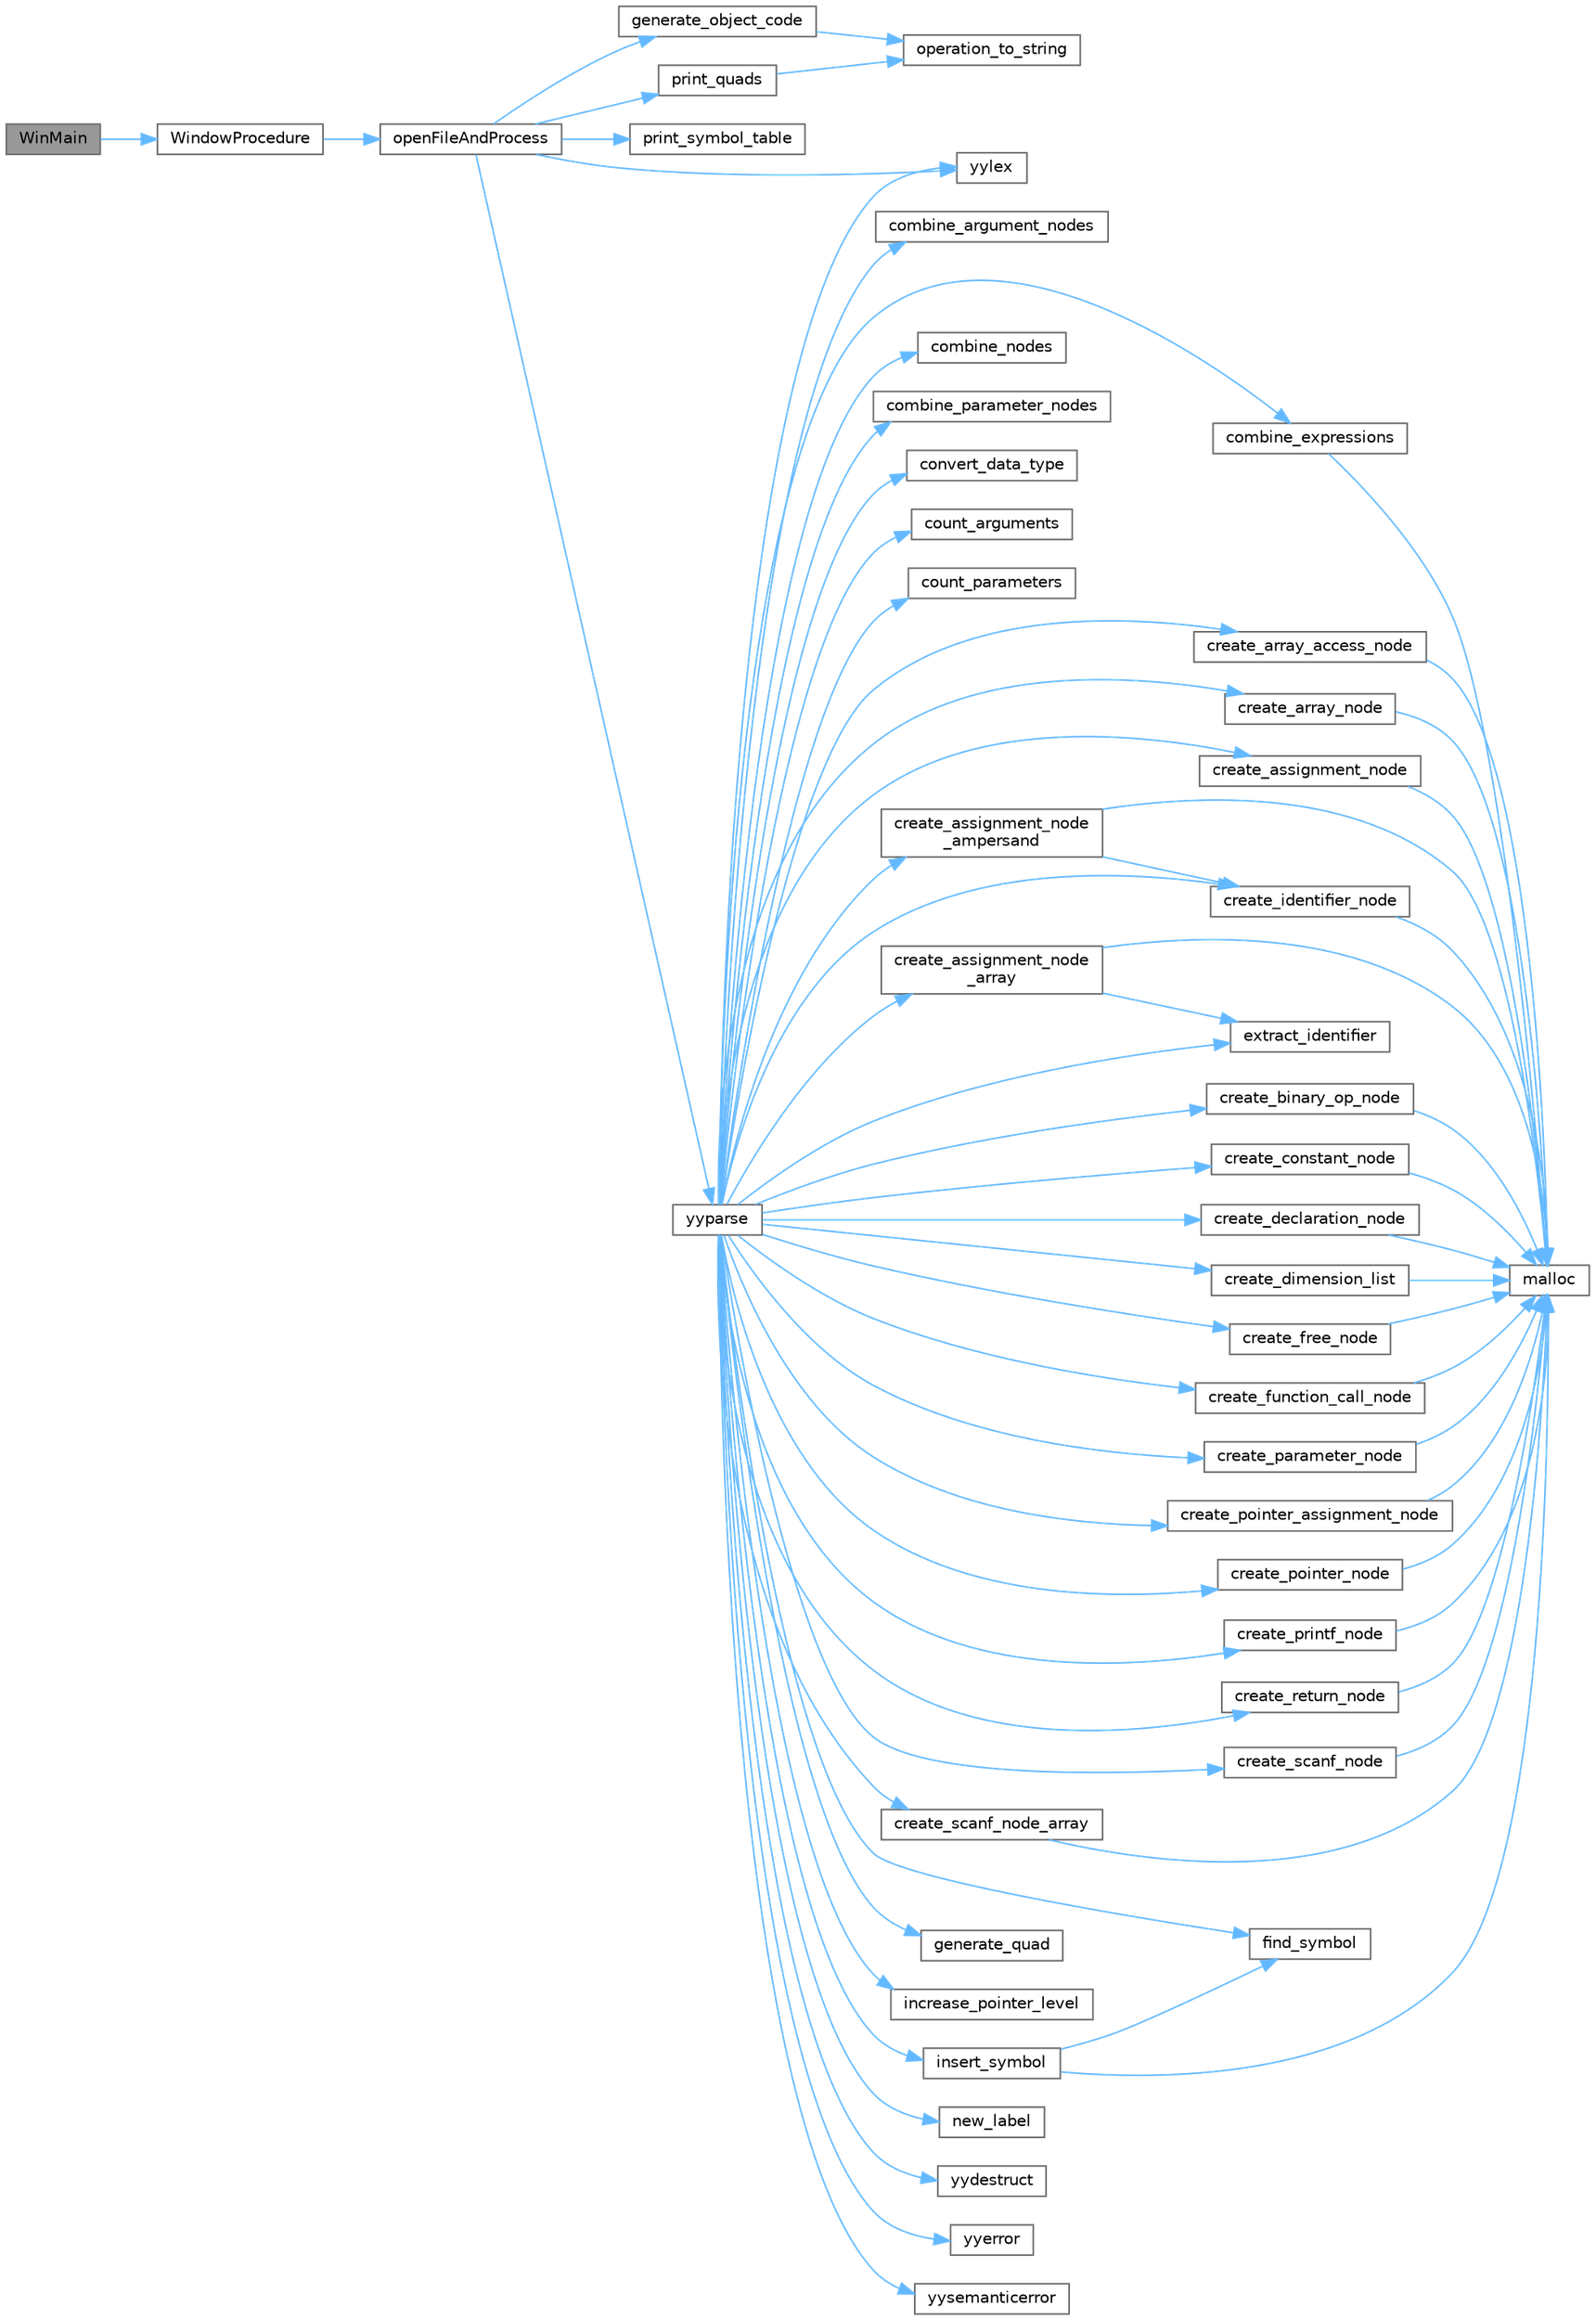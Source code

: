 digraph "WinMain"
{
 // LATEX_PDF_SIZE
  bgcolor="transparent";
  edge [fontname=Helvetica,fontsize=10,labelfontname=Helvetica,labelfontsize=10];
  node [fontname=Helvetica,fontsize=10,shape=box,height=0.2,width=0.4];
  rankdir="LR";
  Node1 [id="Node000001",label="WinMain",height=0.2,width=0.4,color="gray40", fillcolor="grey60", style="filled", fontcolor="black",tooltip=" "];
  Node1 -> Node2 [id="edge1_Node000001_Node000002",color="steelblue1",style="solid",tooltip=" "];
  Node2 [id="Node000002",label="WindowProcedure",height=0.2,width=0.4,color="grey40", fillcolor="white", style="filled",URL="$main_8c.html#ae2376d482fdba3ad9a226b40c39c37c1",tooltip=" "];
  Node2 -> Node3 [id="edge2_Node000002_Node000003",color="steelblue1",style="solid",tooltip=" "];
  Node3 [id="Node000003",label="openFileAndProcess",height=0.2,width=0.4,color="grey40", fillcolor="white", style="filled",URL="$main_8c.html#ad5142a2e50f30a3b1aa0ac54afdefcc8",tooltip=" "];
  Node3 -> Node4 [id="edge3_Node000003_Node000004",color="steelblue1",style="solid",tooltip=" "];
  Node4 [id="Node000004",label="generate_object_code",height=0.2,width=0.4,color="grey40", fillcolor="white", style="filled",URL="$codegen_8c.html#a23551f3eed37ccde1b3f43cb98b43ec4",tooltip=" "];
  Node4 -> Node5 [id="edge4_Node000004_Node000005",color="steelblue1",style="solid",tooltip=" "];
  Node5 [id="Node000005",label="operation_to_string",height=0.2,width=0.4,color="grey40", fillcolor="white", style="filled",URL="$codegen_8c.html#a7fe3f5c5d1ab7121ab78538ee10a8d25",tooltip=" "];
  Node3 -> Node6 [id="edge5_Node000003_Node000006",color="steelblue1",style="solid",tooltip=" "];
  Node6 [id="Node000006",label="print_quads",height=0.2,width=0.4,color="grey40", fillcolor="white", style="filled",URL="$codegen_8c.html#a1d2a234dde9fcbe7b244e02927c202be",tooltip=" "];
  Node6 -> Node5 [id="edge6_Node000006_Node000005",color="steelblue1",style="solid",tooltip=" "];
  Node3 -> Node7 [id="edge7_Node000003_Node000007",color="steelblue1",style="solid",tooltip=" "];
  Node7 [id="Node000007",label="print_symbol_table",height=0.2,width=0.4,color="grey40", fillcolor="white", style="filled",URL="$symbol__table_8c.html#a3aa9ef270862d4b4763644d9ae25a966",tooltip=" "];
  Node3 -> Node8 [id="edge8_Node000003_Node000008",color="steelblue1",style="solid",tooltip=" "];
  Node8 [id="Node000008",label="yylex",height=0.2,width=0.4,color="grey40", fillcolor="white", style="filled",URL="$lex_8l.html#a9a7bd1b3d14701eb97c03f3ef34deff1",tooltip=" "];
  Node3 -> Node9 [id="edge9_Node000003_Node000009",color="steelblue1",style="solid",tooltip=" "];
  Node9 [id="Node000009",label="yyparse",height=0.2,width=0.4,color="grey40", fillcolor="white", style="filled",URL="$y_8tab_8c.html#a847a2de5c1c28c9d7055a2b89ed7dad7",tooltip=" "];
  Node9 -> Node10 [id="edge10_Node000009_Node000010",color="steelblue1",style="solid",tooltip=" "];
  Node10 [id="Node000010",label="combine_argument_nodes",height=0.2,width=0.4,color="grey40", fillcolor="white", style="filled",URL="$node_8c.html#a4d42aa08956e957e8f3acd774e3eabb2",tooltip=" "];
  Node9 -> Node11 [id="edge11_Node000009_Node000011",color="steelblue1",style="solid",tooltip=" "];
  Node11 [id="Node000011",label="combine_expressions",height=0.2,width=0.4,color="grey40", fillcolor="white", style="filled",URL="$node_8c.html#aa3f28a56eaa8d5da46e2fcc9eb468e76",tooltip=" "];
  Node11 -> Node12 [id="edge12_Node000011_Node000012",color="steelblue1",style="solid",tooltip=" "];
  Node12 [id="Node000012",label="malloc",height=0.2,width=0.4,color="grey40", fillcolor="white", style="filled",URL="$y_8tab_8c.html#a8d12df60024a0ab3de3a276240433890",tooltip=" "];
  Node9 -> Node13 [id="edge13_Node000009_Node000013",color="steelblue1",style="solid",tooltip=" "];
  Node13 [id="Node000013",label="combine_nodes",height=0.2,width=0.4,color="grey40", fillcolor="white", style="filled",URL="$node_8c.html#a599ac691a1f3ac5911d737cd555062af",tooltip=" "];
  Node9 -> Node14 [id="edge14_Node000009_Node000014",color="steelblue1",style="solid",tooltip=" "];
  Node14 [id="Node000014",label="combine_parameter_nodes",height=0.2,width=0.4,color="grey40", fillcolor="white", style="filled",URL="$node_8c.html#a6f1b8025c4a43824dd18471f9bd8b001",tooltip=" "];
  Node9 -> Node15 [id="edge15_Node000009_Node000015",color="steelblue1",style="solid",tooltip=" "];
  Node15 [id="Node000015",label="convert_data_type",height=0.2,width=0.4,color="grey40", fillcolor="white", style="filled",URL="$symbol__table_8c.html#a9aeda4c2823d9137305ce1a69702b680",tooltip=" "];
  Node9 -> Node16 [id="edge16_Node000009_Node000016",color="steelblue1",style="solid",tooltip=" "];
  Node16 [id="Node000016",label="count_arguments",height=0.2,width=0.4,color="grey40", fillcolor="white", style="filled",URL="$symbol__table_8c.html#aea43bcdaa88a4f3a828278cd0a3acb5d",tooltip=" "];
  Node9 -> Node17 [id="edge17_Node000009_Node000017",color="steelblue1",style="solid",tooltip=" "];
  Node17 [id="Node000017",label="count_parameters",height=0.2,width=0.4,color="grey40", fillcolor="white", style="filled",URL="$symbol__table_8c.html#a42cd06f2552569b906899adfd14c69ca",tooltip=" "];
  Node9 -> Node18 [id="edge18_Node000009_Node000018",color="steelblue1",style="solid",tooltip=" "];
  Node18 [id="Node000018",label="create_array_access_node",height=0.2,width=0.4,color="grey40", fillcolor="white", style="filled",URL="$node_8c.html#ab57215fbcb8448ebee01c5585d5d7ce9",tooltip=" "];
  Node18 -> Node12 [id="edge19_Node000018_Node000012",color="steelblue1",style="solid",tooltip=" "];
  Node9 -> Node19 [id="edge20_Node000009_Node000019",color="steelblue1",style="solid",tooltip=" "];
  Node19 [id="Node000019",label="create_array_node",height=0.2,width=0.4,color="grey40", fillcolor="white", style="filled",URL="$node_8c.html#a9987179468f23d6f35634bdb08391ffa",tooltip=" "];
  Node19 -> Node12 [id="edge21_Node000019_Node000012",color="steelblue1",style="solid",tooltip=" "];
  Node9 -> Node20 [id="edge22_Node000009_Node000020",color="steelblue1",style="solid",tooltip=" "];
  Node20 [id="Node000020",label="create_assignment_node",height=0.2,width=0.4,color="grey40", fillcolor="white", style="filled",URL="$node_8c.html#a0450cc59e6298fe89b9d154e26ac4c3b",tooltip=" "];
  Node20 -> Node12 [id="edge23_Node000020_Node000012",color="steelblue1",style="solid",tooltip=" "];
  Node9 -> Node21 [id="edge24_Node000009_Node000021",color="steelblue1",style="solid",tooltip=" "];
  Node21 [id="Node000021",label="create_assignment_node\l_ampersand",height=0.2,width=0.4,color="grey40", fillcolor="white", style="filled",URL="$node_8c.html#a01b1b40eee52593d313b0d489fd637df",tooltip=" "];
  Node21 -> Node22 [id="edge25_Node000021_Node000022",color="steelblue1",style="solid",tooltip=" "];
  Node22 [id="Node000022",label="create_identifier_node",height=0.2,width=0.4,color="grey40", fillcolor="white", style="filled",URL="$node_8c.html#a89ffafae35eda27ae402f98ff3ee7e0d",tooltip=" "];
  Node22 -> Node12 [id="edge26_Node000022_Node000012",color="steelblue1",style="solid",tooltip=" "];
  Node21 -> Node12 [id="edge27_Node000021_Node000012",color="steelblue1",style="solid",tooltip=" "];
  Node9 -> Node23 [id="edge28_Node000009_Node000023",color="steelblue1",style="solid",tooltip=" "];
  Node23 [id="Node000023",label="create_assignment_node\l_array",height=0.2,width=0.4,color="grey40", fillcolor="white", style="filled",URL="$node_8c.html#a9436b440fcaf11821429fcb26861f86e",tooltip=" "];
  Node23 -> Node24 [id="edge29_Node000023_Node000024",color="steelblue1",style="solid",tooltip=" "];
  Node24 [id="Node000024",label="extract_identifier",height=0.2,width=0.4,color="grey40", fillcolor="white", style="filled",URL="$node_8c.html#ad05894a60dc02cb72c110720d1a41b34",tooltip=" "];
  Node23 -> Node12 [id="edge30_Node000023_Node000012",color="steelblue1",style="solid",tooltip=" "];
  Node9 -> Node25 [id="edge31_Node000009_Node000025",color="steelblue1",style="solid",tooltip=" "];
  Node25 [id="Node000025",label="create_binary_op_node",height=0.2,width=0.4,color="grey40", fillcolor="white", style="filled",URL="$node_8c.html#ae59daf865e977ebe0942c7693488f24d",tooltip=" "];
  Node25 -> Node12 [id="edge32_Node000025_Node000012",color="steelblue1",style="solid",tooltip=" "];
  Node9 -> Node26 [id="edge33_Node000009_Node000026",color="steelblue1",style="solid",tooltip=" "];
  Node26 [id="Node000026",label="create_constant_node",height=0.2,width=0.4,color="grey40", fillcolor="white", style="filled",URL="$node_8c.html#aa7d4a8154e50187375fe5ed94a61bd7c",tooltip=" "];
  Node26 -> Node12 [id="edge34_Node000026_Node000012",color="steelblue1",style="solid",tooltip=" "];
  Node9 -> Node27 [id="edge35_Node000009_Node000027",color="steelblue1",style="solid",tooltip=" "];
  Node27 [id="Node000027",label="create_declaration_node",height=0.2,width=0.4,color="grey40", fillcolor="white", style="filled",URL="$node_8c.html#acd1627e722ab661b93ab20fef44e2a7a",tooltip=" "];
  Node27 -> Node12 [id="edge36_Node000027_Node000012",color="steelblue1",style="solid",tooltip=" "];
  Node9 -> Node28 [id="edge37_Node000009_Node000028",color="steelblue1",style="solid",tooltip=" "];
  Node28 [id="Node000028",label="create_dimension_list",height=0.2,width=0.4,color="grey40", fillcolor="white", style="filled",URL="$node_8c.html#a4cfb33df76e0ca2bcec510f96e1add16",tooltip=" "];
  Node28 -> Node12 [id="edge38_Node000028_Node000012",color="steelblue1",style="solid",tooltip=" "];
  Node9 -> Node29 [id="edge39_Node000009_Node000029",color="steelblue1",style="solid",tooltip=" "];
  Node29 [id="Node000029",label="create_free_node",height=0.2,width=0.4,color="grey40", fillcolor="white", style="filled",URL="$node_8c.html#a313a10d7a7ec03c839087a67ec4e7f2f",tooltip=" "];
  Node29 -> Node12 [id="edge40_Node000029_Node000012",color="steelblue1",style="solid",tooltip=" "];
  Node9 -> Node30 [id="edge41_Node000009_Node000030",color="steelblue1",style="solid",tooltip=" "];
  Node30 [id="Node000030",label="create_function_call_node",height=0.2,width=0.4,color="grey40", fillcolor="white", style="filled",URL="$node_8c.html#a62bef2c50ee8ce33e87cebcfe7387f1e",tooltip=" "];
  Node30 -> Node12 [id="edge42_Node000030_Node000012",color="steelblue1",style="solid",tooltip=" "];
  Node9 -> Node22 [id="edge43_Node000009_Node000022",color="steelblue1",style="solid",tooltip=" "];
  Node9 -> Node31 [id="edge44_Node000009_Node000031",color="steelblue1",style="solid",tooltip=" "];
  Node31 [id="Node000031",label="create_parameter_node",height=0.2,width=0.4,color="grey40", fillcolor="white", style="filled",URL="$node_8c.html#af95472d24bcb823df73de28260f7d696",tooltip=" "];
  Node31 -> Node12 [id="edge45_Node000031_Node000012",color="steelblue1",style="solid",tooltip=" "];
  Node9 -> Node32 [id="edge46_Node000009_Node000032",color="steelblue1",style="solid",tooltip=" "];
  Node32 [id="Node000032",label="create_pointer_assignment_node",height=0.2,width=0.4,color="grey40", fillcolor="white", style="filled",URL="$node_8c.html#a0f641a468ee39627f7d9a5d57ddf0fa4",tooltip=" "];
  Node32 -> Node12 [id="edge47_Node000032_Node000012",color="steelblue1",style="solid",tooltip=" "];
  Node9 -> Node33 [id="edge48_Node000009_Node000033",color="steelblue1",style="solid",tooltip=" "];
  Node33 [id="Node000033",label="create_pointer_node",height=0.2,width=0.4,color="grey40", fillcolor="white", style="filled",URL="$node_8c.html#a3b239c9ff986b492be87ee98dc51a472",tooltip=" "];
  Node33 -> Node12 [id="edge49_Node000033_Node000012",color="steelblue1",style="solid",tooltip=" "];
  Node9 -> Node34 [id="edge50_Node000009_Node000034",color="steelblue1",style="solid",tooltip=" "];
  Node34 [id="Node000034",label="create_printf_node",height=0.2,width=0.4,color="grey40", fillcolor="white", style="filled",URL="$node_8c.html#a495034fa39d7e1885ca3d154f2e186c7",tooltip=" "];
  Node34 -> Node12 [id="edge51_Node000034_Node000012",color="steelblue1",style="solid",tooltip=" "];
  Node9 -> Node35 [id="edge52_Node000009_Node000035",color="steelblue1",style="solid",tooltip=" "];
  Node35 [id="Node000035",label="create_return_node",height=0.2,width=0.4,color="grey40", fillcolor="white", style="filled",URL="$node_8c.html#a4fd72f4c07cd130e75d9b126b5b6c53b",tooltip=" "];
  Node35 -> Node12 [id="edge53_Node000035_Node000012",color="steelblue1",style="solid",tooltip=" "];
  Node9 -> Node36 [id="edge54_Node000009_Node000036",color="steelblue1",style="solid",tooltip=" "];
  Node36 [id="Node000036",label="create_scanf_node",height=0.2,width=0.4,color="grey40", fillcolor="white", style="filled",URL="$node_8c.html#a8833098ef7780441babb7c607d26ba81",tooltip=" "];
  Node36 -> Node12 [id="edge55_Node000036_Node000012",color="steelblue1",style="solid",tooltip=" "];
  Node9 -> Node37 [id="edge56_Node000009_Node000037",color="steelblue1",style="solid",tooltip=" "];
  Node37 [id="Node000037",label="create_scanf_node_array",height=0.2,width=0.4,color="grey40", fillcolor="white", style="filled",URL="$node_8c.html#ab5a233228eaad5580abfa06574306300",tooltip=" "];
  Node37 -> Node12 [id="edge57_Node000037_Node000012",color="steelblue1",style="solid",tooltip=" "];
  Node9 -> Node24 [id="edge58_Node000009_Node000024",color="steelblue1",style="solid",tooltip=" "];
  Node9 -> Node38 [id="edge59_Node000009_Node000038",color="steelblue1",style="solid",tooltip=" "];
  Node38 [id="Node000038",label="find_symbol",height=0.2,width=0.4,color="grey40", fillcolor="white", style="filled",URL="$symbol__table_8c.html#a4b10301ca9304ce7fb4c9b59a1eec7c1",tooltip=" "];
  Node9 -> Node39 [id="edge60_Node000009_Node000039",color="steelblue1",style="solid",tooltip=" "];
  Node39 [id="Node000039",label="generate_quad",height=0.2,width=0.4,color="grey40", fillcolor="white", style="filled",URL="$codegen_8c.html#a90ca85413292702890ee22fa6a01fd9c",tooltip=" "];
  Node9 -> Node40 [id="edge61_Node000009_Node000040",color="steelblue1",style="solid",tooltip=" "];
  Node40 [id="Node000040",label="increase_pointer_level",height=0.2,width=0.4,color="grey40", fillcolor="white", style="filled",URL="$node_8c.html#ab01719211587cc6bddc408600bfe629f",tooltip=" "];
  Node9 -> Node41 [id="edge62_Node000009_Node000041",color="steelblue1",style="solid",tooltip=" "];
  Node41 [id="Node000041",label="insert_symbol",height=0.2,width=0.4,color="grey40", fillcolor="white", style="filled",URL="$symbol__table_8c.html#a7f7cbaabf5959fda3e2f9d02d840d400",tooltip=" "];
  Node41 -> Node38 [id="edge63_Node000041_Node000038",color="steelblue1",style="solid",tooltip=" "];
  Node41 -> Node12 [id="edge64_Node000041_Node000012",color="steelblue1",style="solid",tooltip=" "];
  Node9 -> Node42 [id="edge65_Node000009_Node000042",color="steelblue1",style="solid",tooltip=" "];
  Node42 [id="Node000042",label="new_label",height=0.2,width=0.4,color="grey40", fillcolor="white", style="filled",URL="$node_8c.html#a98e5fe79f85644e2db634589ae8b1bbb",tooltip=" "];
  Node9 -> Node43 [id="edge66_Node000009_Node000043",color="steelblue1",style="solid",tooltip=" "];
  Node43 [id="Node000043",label="yydestruct",height=0.2,width=0.4,color="grey40", fillcolor="white", style="filled",URL="$y_8tab_8c.html#a4c613b43ae7d1bc2b68c5ef6e46bf1bc",tooltip=" "];
  Node9 -> Node44 [id="edge67_Node000009_Node000044",color="steelblue1",style="solid",tooltip=" "];
  Node44 [id="Node000044",label="yyerror",height=0.2,width=0.4,color="grey40", fillcolor="white", style="filled",URL="$main_8c.html#ae371ab4e1b717065bd443abf723aab77",tooltip=" "];
  Node9 -> Node8 [id="edge68_Node000009_Node000008",color="steelblue1",style="solid",tooltip=" "];
  Node9 -> Node45 [id="edge69_Node000009_Node000045",color="steelblue1",style="solid",tooltip=" "];
  Node45 [id="Node000045",label="yysemanticerror",height=0.2,width=0.4,color="grey40", fillcolor="white", style="filled",URL="$main_8c.html#a388727fb47ad37ff816fed73d244cf48",tooltip=" "];
}
